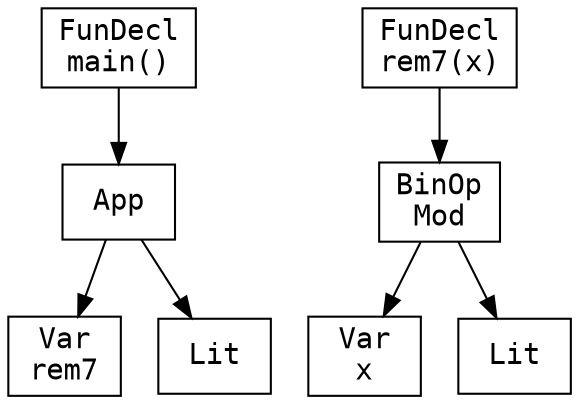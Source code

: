 digraph AST {
  node [shape=box, fontname="Courier"];
  decl0 [label="FunDecl
main()"];
  decl0_body [label="App"];
  decl0 -> decl0_body;
  decl0_body_fun [label="Var
rem7"];
  decl0_body -> decl0_body_fun;
  decl0_body_arg [label="Lit"];
  decl0_body -> decl0_body_arg;
  decl1 [label="FunDecl
rem7(x)"];
  decl1_body [label="BinOp
Mod"];
  decl1 -> decl1_body;
  decl1_body_l [label="Var
x"];
  decl1_body -> decl1_body_l;
  decl1_body_r [label="Lit"];
  decl1_body -> decl1_body_r;
}
